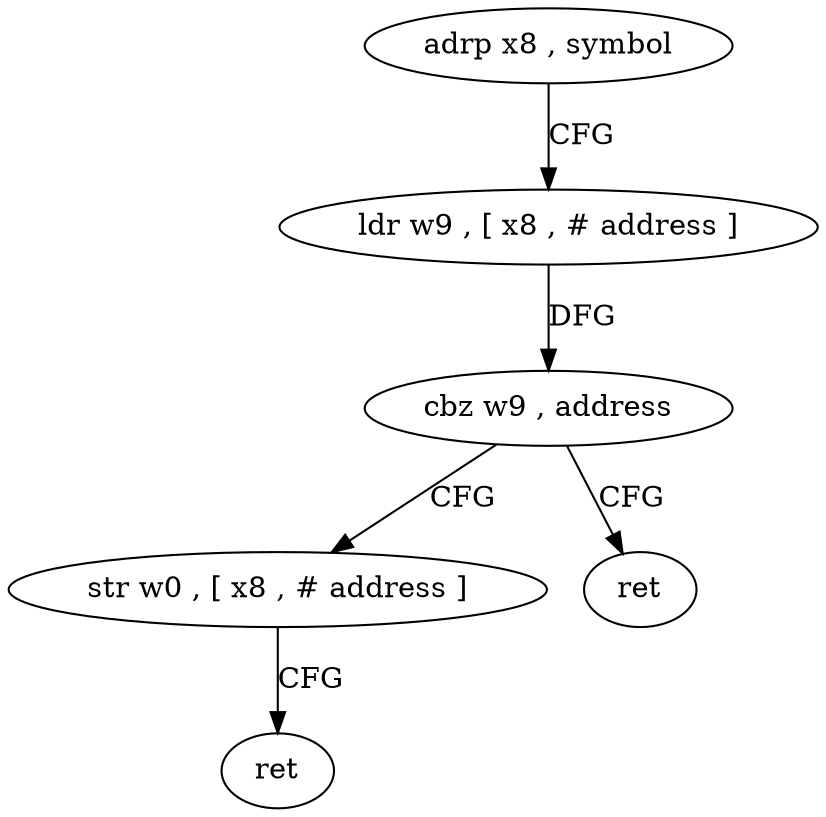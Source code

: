 digraph "func" {
"4219384" [label = "adrp x8 , symbol" ]
"4219388" [label = "ldr w9 , [ x8 , # address ]" ]
"4219392" [label = "cbz w9 , address" ]
"4219400" [label = "str w0 , [ x8 , # address ]" ]
"4219396" [label = "ret" ]
"4219404" [label = "ret" ]
"4219384" -> "4219388" [ label = "CFG" ]
"4219388" -> "4219392" [ label = "DFG" ]
"4219392" -> "4219400" [ label = "CFG" ]
"4219392" -> "4219396" [ label = "CFG" ]
"4219400" -> "4219404" [ label = "CFG" ]
}
